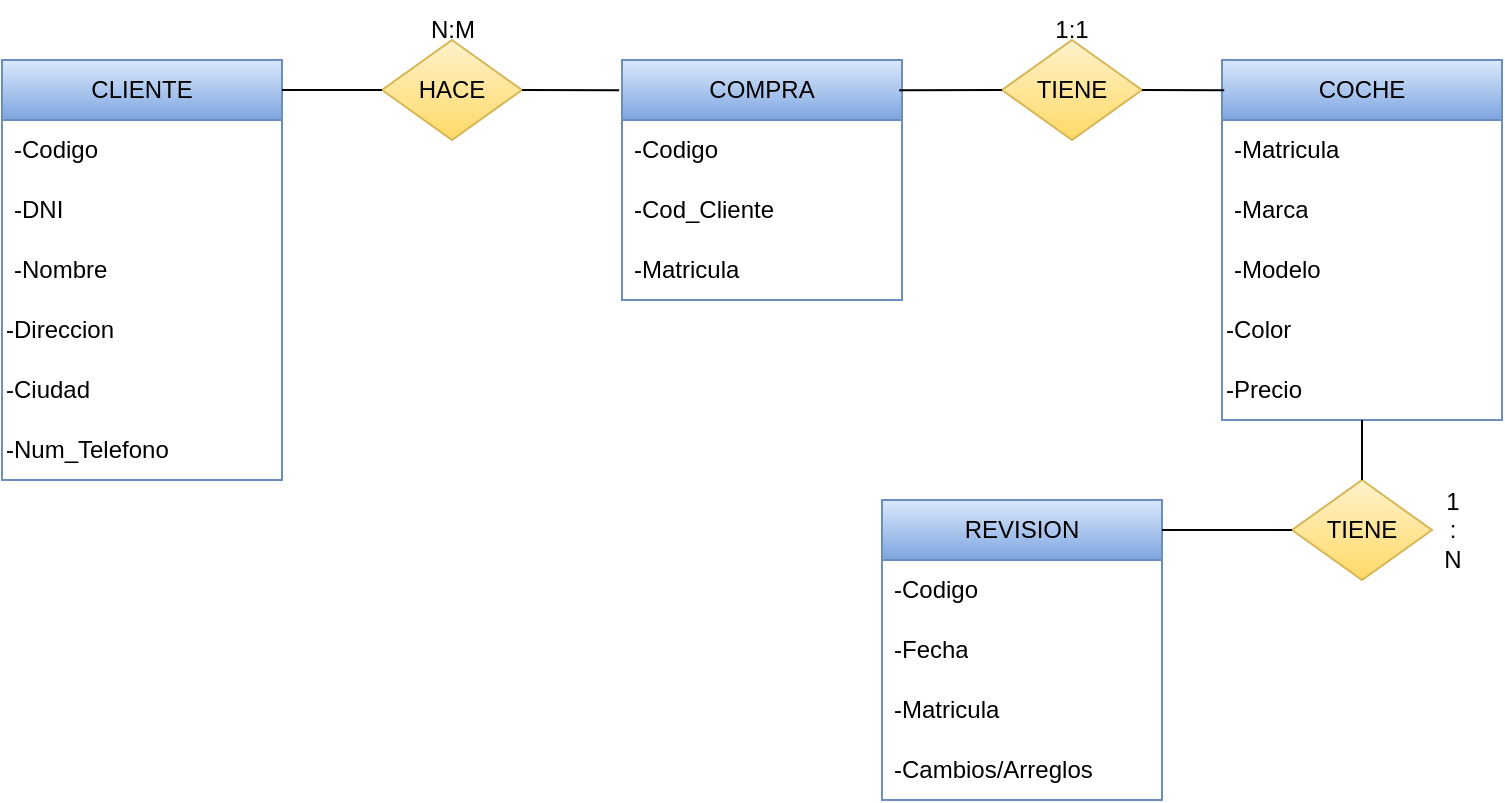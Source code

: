 <mxfile version="26.2.8">
  <diagram name="Página-1" id="DmjHzBlzYd6ja7B_IdcQ">
    <mxGraphModel dx="728" dy="394" grid="1" gridSize="10" guides="1" tooltips="1" connect="1" arrows="1" fold="1" page="1" pageScale="1" pageWidth="827" pageHeight="1169" math="0" shadow="0">
      <root>
        <mxCell id="0" />
        <mxCell id="1" parent="0" />
        <mxCell id="rte3NUh6_ql2dbHdDPLH-1" value="CLIENTE" style="swimlane;fontStyle=0;childLayout=stackLayout;horizontal=1;startSize=30;horizontalStack=0;resizeParent=1;resizeParentMax=0;resizeLast=0;collapsible=1;marginBottom=0;whiteSpace=wrap;html=1;fillColor=#dae8fc;gradientColor=#7ea6e0;strokeColor=#6c8ebf;" parent="1" vertex="1">
          <mxGeometry y="250" width="140" height="210" as="geometry" />
        </mxCell>
        <mxCell id="rte3NUh6_ql2dbHdDPLH-2" value="-Codigo" style="text;align=left;verticalAlign=middle;spacingLeft=4;spacingRight=4;overflow=hidden;points=[[0,0.5],[1,0.5]];portConstraint=eastwest;rotatable=0;whiteSpace=wrap;html=1;" parent="rte3NUh6_ql2dbHdDPLH-1" vertex="1">
          <mxGeometry y="30" width="140" height="30" as="geometry" />
        </mxCell>
        <mxCell id="rte3NUh6_ql2dbHdDPLH-3" value="-DNI" style="text;strokeColor=none;fillColor=none;align=left;verticalAlign=middle;spacingLeft=4;spacingRight=4;overflow=hidden;points=[[0,0.5],[1,0.5]];portConstraint=eastwest;rotatable=0;whiteSpace=wrap;html=1;" parent="rte3NUh6_ql2dbHdDPLH-1" vertex="1">
          <mxGeometry y="60" width="140" height="30" as="geometry" />
        </mxCell>
        <mxCell id="rte3NUh6_ql2dbHdDPLH-4" value="-Nombre" style="text;strokeColor=none;fillColor=none;align=left;verticalAlign=middle;spacingLeft=4;spacingRight=4;overflow=hidden;points=[[0,0.5],[1,0.5]];portConstraint=eastwest;rotatable=0;whiteSpace=wrap;html=1;" parent="rte3NUh6_ql2dbHdDPLH-1" vertex="1">
          <mxGeometry y="90" width="140" height="30" as="geometry" />
        </mxCell>
        <mxCell id="rte3NUh6_ql2dbHdDPLH-5" value="-Direccion" style="text;html=1;align=left;verticalAlign=middle;whiteSpace=wrap;rounded=0;" parent="rte3NUh6_ql2dbHdDPLH-1" vertex="1">
          <mxGeometry y="120" width="140" height="30" as="geometry" />
        </mxCell>
        <mxCell id="rte3NUh6_ql2dbHdDPLH-6" value="-Ciudad" style="text;html=1;align=left;verticalAlign=middle;whiteSpace=wrap;rounded=0;" parent="rte3NUh6_ql2dbHdDPLH-1" vertex="1">
          <mxGeometry y="150" width="140" height="30" as="geometry" />
        </mxCell>
        <mxCell id="rte3NUh6_ql2dbHdDPLH-7" value="-Num_Telefono" style="text;html=1;align=left;verticalAlign=middle;whiteSpace=wrap;rounded=0;" parent="rte3NUh6_ql2dbHdDPLH-1" vertex="1">
          <mxGeometry y="180" width="140" height="30" as="geometry" />
        </mxCell>
        <mxCell id="oMxtQArp5k6Y8zUhYe4T-1" value="COMPRA" style="swimlane;fontStyle=0;childLayout=stackLayout;horizontal=1;startSize=30;horizontalStack=0;resizeParent=1;resizeParentMax=0;resizeLast=0;collapsible=1;marginBottom=0;whiteSpace=wrap;html=1;fillColor=#dae8fc;gradientColor=#7ea6e0;strokeColor=#6c8ebf;" vertex="1" parent="1">
          <mxGeometry x="310" y="250" width="140" height="120" as="geometry" />
        </mxCell>
        <mxCell id="oMxtQArp5k6Y8zUhYe4T-2" value="-Codigo" style="text;strokeColor=none;fillColor=none;align=left;verticalAlign=middle;spacingLeft=4;spacingRight=4;overflow=hidden;points=[[0,0.5],[1,0.5]];portConstraint=eastwest;rotatable=0;whiteSpace=wrap;html=1;" vertex="1" parent="oMxtQArp5k6Y8zUhYe4T-1">
          <mxGeometry y="30" width="140" height="30" as="geometry" />
        </mxCell>
        <mxCell id="oMxtQArp5k6Y8zUhYe4T-3" value="-Cod_Cliente" style="text;strokeColor=none;fillColor=none;align=left;verticalAlign=middle;spacingLeft=4;spacingRight=4;overflow=hidden;points=[[0,0.5],[1,0.5]];portConstraint=eastwest;rotatable=0;whiteSpace=wrap;html=1;" vertex="1" parent="oMxtQArp5k6Y8zUhYe4T-1">
          <mxGeometry y="60" width="140" height="30" as="geometry" />
        </mxCell>
        <mxCell id="oMxtQArp5k6Y8zUhYe4T-4" value="-Matricula" style="text;strokeColor=none;fillColor=none;align=left;verticalAlign=middle;spacingLeft=4;spacingRight=4;overflow=hidden;points=[[0,0.5],[1,0.5]];portConstraint=eastwest;rotatable=0;whiteSpace=wrap;html=1;" vertex="1" parent="oMxtQArp5k6Y8zUhYe4T-1">
          <mxGeometry y="90" width="140" height="30" as="geometry" />
        </mxCell>
        <mxCell id="oMxtQArp5k6Y8zUhYe4T-5" value="COCHE" style="swimlane;fontStyle=0;childLayout=stackLayout;horizontal=1;startSize=30;horizontalStack=0;resizeParent=1;resizeParentMax=0;resizeLast=0;collapsible=1;marginBottom=0;whiteSpace=wrap;html=1;fillColor=#dae8fc;gradientColor=#7ea6e0;strokeColor=#6c8ebf;" vertex="1" parent="1">
          <mxGeometry x="610" y="250" width="140" height="180" as="geometry" />
        </mxCell>
        <mxCell id="oMxtQArp5k6Y8zUhYe4T-6" value="-Matricula" style="text;align=left;verticalAlign=middle;spacingLeft=4;spacingRight=4;overflow=hidden;points=[[0,0.5],[1,0.5]];portConstraint=eastwest;rotatable=0;whiteSpace=wrap;html=1;" vertex="1" parent="oMxtQArp5k6Y8zUhYe4T-5">
          <mxGeometry y="30" width="140" height="30" as="geometry" />
        </mxCell>
        <mxCell id="oMxtQArp5k6Y8zUhYe4T-7" value="-Marca" style="text;strokeColor=none;fillColor=none;align=left;verticalAlign=middle;spacingLeft=4;spacingRight=4;overflow=hidden;points=[[0,0.5],[1,0.5]];portConstraint=eastwest;rotatable=0;whiteSpace=wrap;html=1;" vertex="1" parent="oMxtQArp5k6Y8zUhYe4T-5">
          <mxGeometry y="60" width="140" height="30" as="geometry" />
        </mxCell>
        <mxCell id="oMxtQArp5k6Y8zUhYe4T-8" value="-Modelo" style="text;strokeColor=none;fillColor=none;align=left;verticalAlign=middle;spacingLeft=4;spacingRight=4;overflow=hidden;points=[[0,0.5],[1,0.5]];portConstraint=eastwest;rotatable=0;whiteSpace=wrap;html=1;" vertex="1" parent="oMxtQArp5k6Y8zUhYe4T-5">
          <mxGeometry y="90" width="140" height="30" as="geometry" />
        </mxCell>
        <mxCell id="oMxtQArp5k6Y8zUhYe4T-9" value="-Color" style="text;html=1;align=left;verticalAlign=middle;whiteSpace=wrap;rounded=0;" vertex="1" parent="oMxtQArp5k6Y8zUhYe4T-5">
          <mxGeometry y="120" width="140" height="30" as="geometry" />
        </mxCell>
        <mxCell id="oMxtQArp5k6Y8zUhYe4T-10" value="-Precio" style="text;html=1;align=left;verticalAlign=middle;whiteSpace=wrap;rounded=0;" vertex="1" parent="oMxtQArp5k6Y8zUhYe4T-5">
          <mxGeometry y="150" width="140" height="30" as="geometry" />
        </mxCell>
        <mxCell id="oMxtQArp5k6Y8zUhYe4T-13" value="HACE" style="rhombus;whiteSpace=wrap;html=1;fillColor=#fff2cc;gradientColor=#ffd966;strokeColor=#d6b656;" vertex="1" parent="1">
          <mxGeometry x="190" y="240" width="70" height="50" as="geometry" />
        </mxCell>
        <mxCell id="oMxtQArp5k6Y8zUhYe4T-15" value="TIENE" style="rhombus;whiteSpace=wrap;html=1;fillColor=#fff2cc;gradientColor=#ffd966;strokeColor=#d6b656;" vertex="1" parent="1">
          <mxGeometry x="500" y="240" width="70" height="50" as="geometry" />
        </mxCell>
        <mxCell id="oMxtQArp5k6Y8zUhYe4T-16" value="" style="endArrow=none;html=1;rounded=0;entryX=0;entryY=0.5;entryDx=0;entryDy=0;" edge="1" parent="1" target="oMxtQArp5k6Y8zUhYe4T-13">
          <mxGeometry width="50" height="50" relative="1" as="geometry">
            <mxPoint x="140" y="265" as="sourcePoint" />
            <mxPoint x="210" y="300" as="targetPoint" />
          </mxGeometry>
        </mxCell>
        <mxCell id="oMxtQArp5k6Y8zUhYe4T-17" value="" style="endArrow=none;html=1;rounded=0;entryX=1;entryY=0.5;entryDx=0;entryDy=0;exitX=-0.01;exitY=0.126;exitDx=0;exitDy=0;exitPerimeter=0;" edge="1" parent="1" source="oMxtQArp5k6Y8zUhYe4T-1" target="oMxtQArp5k6Y8zUhYe4T-13">
          <mxGeometry width="50" height="50" relative="1" as="geometry">
            <mxPoint x="220" y="350" as="sourcePoint" />
            <mxPoint x="270" y="300" as="targetPoint" />
          </mxGeometry>
        </mxCell>
        <mxCell id="oMxtQArp5k6Y8zUhYe4T-18" value="" style="endArrow=none;html=1;rounded=0;entryX=0;entryY=0.5;entryDx=0;entryDy=0;exitX=0.99;exitY=0.126;exitDx=0;exitDy=0;exitPerimeter=0;" edge="1" parent="1" source="oMxtQArp5k6Y8zUhYe4T-1" target="oMxtQArp5k6Y8zUhYe4T-15">
          <mxGeometry width="50" height="50" relative="1" as="geometry">
            <mxPoint x="490" y="360" as="sourcePoint" />
            <mxPoint x="540" y="310" as="targetPoint" />
          </mxGeometry>
        </mxCell>
        <mxCell id="oMxtQArp5k6Y8zUhYe4T-19" value="" style="endArrow=none;html=1;rounded=0;entryX=1;entryY=0.5;entryDx=0;entryDy=0;exitX=0.008;exitY=0.084;exitDx=0;exitDy=0;exitPerimeter=0;" edge="1" parent="1" source="oMxtQArp5k6Y8zUhYe4T-5" target="oMxtQArp5k6Y8zUhYe4T-15">
          <mxGeometry width="50" height="50" relative="1" as="geometry">
            <mxPoint x="510" y="370" as="sourcePoint" />
            <mxPoint x="560" y="320" as="targetPoint" />
          </mxGeometry>
        </mxCell>
        <mxCell id="oMxtQArp5k6Y8zUhYe4T-20" value="N:M" style="text;html=1;align=center;verticalAlign=middle;resizable=0;points=[];autosize=1;strokeColor=none;fillColor=none;" vertex="1" parent="1">
          <mxGeometry x="200" y="220" width="50" height="30" as="geometry" />
        </mxCell>
        <mxCell id="oMxtQArp5k6Y8zUhYe4T-21" value="1:1" style="text;html=1;align=center;verticalAlign=middle;whiteSpace=wrap;rounded=0;" vertex="1" parent="1">
          <mxGeometry x="505" y="220" width="60" height="30" as="geometry" />
        </mxCell>
        <mxCell id="oMxtQArp5k6Y8zUhYe4T-23" value="TIENE" style="rhombus;whiteSpace=wrap;html=1;fillColor=#fff2cc;gradientColor=#ffd966;strokeColor=#d6b656;" vertex="1" parent="1">
          <mxGeometry x="645" y="460" width="70" height="50" as="geometry" />
        </mxCell>
        <mxCell id="oMxtQArp5k6Y8zUhYe4T-24" value="" style="endArrow=none;html=1;rounded=0;entryX=0.5;entryY=1;entryDx=0;entryDy=0;exitX=0.5;exitY=0;exitDx=0;exitDy=0;" edge="1" parent="1" source="oMxtQArp5k6Y8zUhYe4T-23" target="oMxtQArp5k6Y8zUhYe4T-10">
          <mxGeometry width="50" height="50" relative="1" as="geometry">
            <mxPoint x="500" y="520" as="sourcePoint" />
            <mxPoint x="550" y="470" as="targetPoint" />
          </mxGeometry>
        </mxCell>
        <mxCell id="oMxtQArp5k6Y8zUhYe4T-25" value="REVISION" style="swimlane;fontStyle=0;childLayout=stackLayout;horizontal=1;startSize=30;horizontalStack=0;resizeParent=1;resizeParentMax=0;resizeLast=0;collapsible=1;marginBottom=0;whiteSpace=wrap;html=1;fillColor=#dae8fc;gradientColor=#7ea6e0;strokeColor=#6c8ebf;" vertex="1" parent="1">
          <mxGeometry x="440" y="470" width="140" height="150" as="geometry" />
        </mxCell>
        <mxCell id="oMxtQArp5k6Y8zUhYe4T-26" value="-Codigo" style="text;strokeColor=none;fillColor=none;align=left;verticalAlign=middle;spacingLeft=4;spacingRight=4;overflow=hidden;points=[[0,0.5],[1,0.5]];portConstraint=eastwest;rotatable=0;whiteSpace=wrap;html=1;" vertex="1" parent="oMxtQArp5k6Y8zUhYe4T-25">
          <mxGeometry y="30" width="140" height="30" as="geometry" />
        </mxCell>
        <mxCell id="oMxtQArp5k6Y8zUhYe4T-27" value="-Fecha" style="text;strokeColor=none;fillColor=none;align=left;verticalAlign=middle;spacingLeft=4;spacingRight=4;overflow=hidden;points=[[0,0.5],[1,0.5]];portConstraint=eastwest;rotatable=0;whiteSpace=wrap;html=1;" vertex="1" parent="oMxtQArp5k6Y8zUhYe4T-25">
          <mxGeometry y="60" width="140" height="30" as="geometry" />
        </mxCell>
        <mxCell id="oMxtQArp5k6Y8zUhYe4T-28" value="-Matricula" style="text;strokeColor=none;fillColor=none;align=left;verticalAlign=middle;spacingLeft=4;spacingRight=4;overflow=hidden;points=[[0,0.5],[1,0.5]];portConstraint=eastwest;rotatable=0;whiteSpace=wrap;html=1;" vertex="1" parent="oMxtQArp5k6Y8zUhYe4T-25">
          <mxGeometry y="90" width="140" height="30" as="geometry" />
        </mxCell>
        <mxCell id="oMxtQArp5k6Y8zUhYe4T-30" value="-Cambios/Arreglos" style="text;strokeColor=none;fillColor=none;align=left;verticalAlign=middle;spacingLeft=4;spacingRight=4;overflow=hidden;points=[[0,0.5],[1,0.5]];portConstraint=eastwest;rotatable=0;whiteSpace=wrap;html=1;" vertex="1" parent="oMxtQArp5k6Y8zUhYe4T-25">
          <mxGeometry y="120" width="140" height="30" as="geometry" />
        </mxCell>
        <mxCell id="oMxtQArp5k6Y8zUhYe4T-29" value="" style="endArrow=none;html=1;rounded=0;entryX=0;entryY=0.5;entryDx=0;entryDy=0;" edge="1" parent="1" target="oMxtQArp5k6Y8zUhYe4T-23">
          <mxGeometry width="50" height="50" relative="1" as="geometry">
            <mxPoint x="580" y="485" as="sourcePoint" />
            <mxPoint x="330" y="490" as="targetPoint" />
          </mxGeometry>
        </mxCell>
        <mxCell id="oMxtQArp5k6Y8zUhYe4T-33" value="1&lt;div&gt;:&lt;br&gt;N&lt;/div&gt;" style="text;html=1;align=center;verticalAlign=middle;resizable=0;points=[];autosize=1;strokeColor=none;fillColor=none;" vertex="1" parent="1">
          <mxGeometry x="710" y="455" width="30" height="60" as="geometry" />
        </mxCell>
      </root>
    </mxGraphModel>
  </diagram>
</mxfile>

